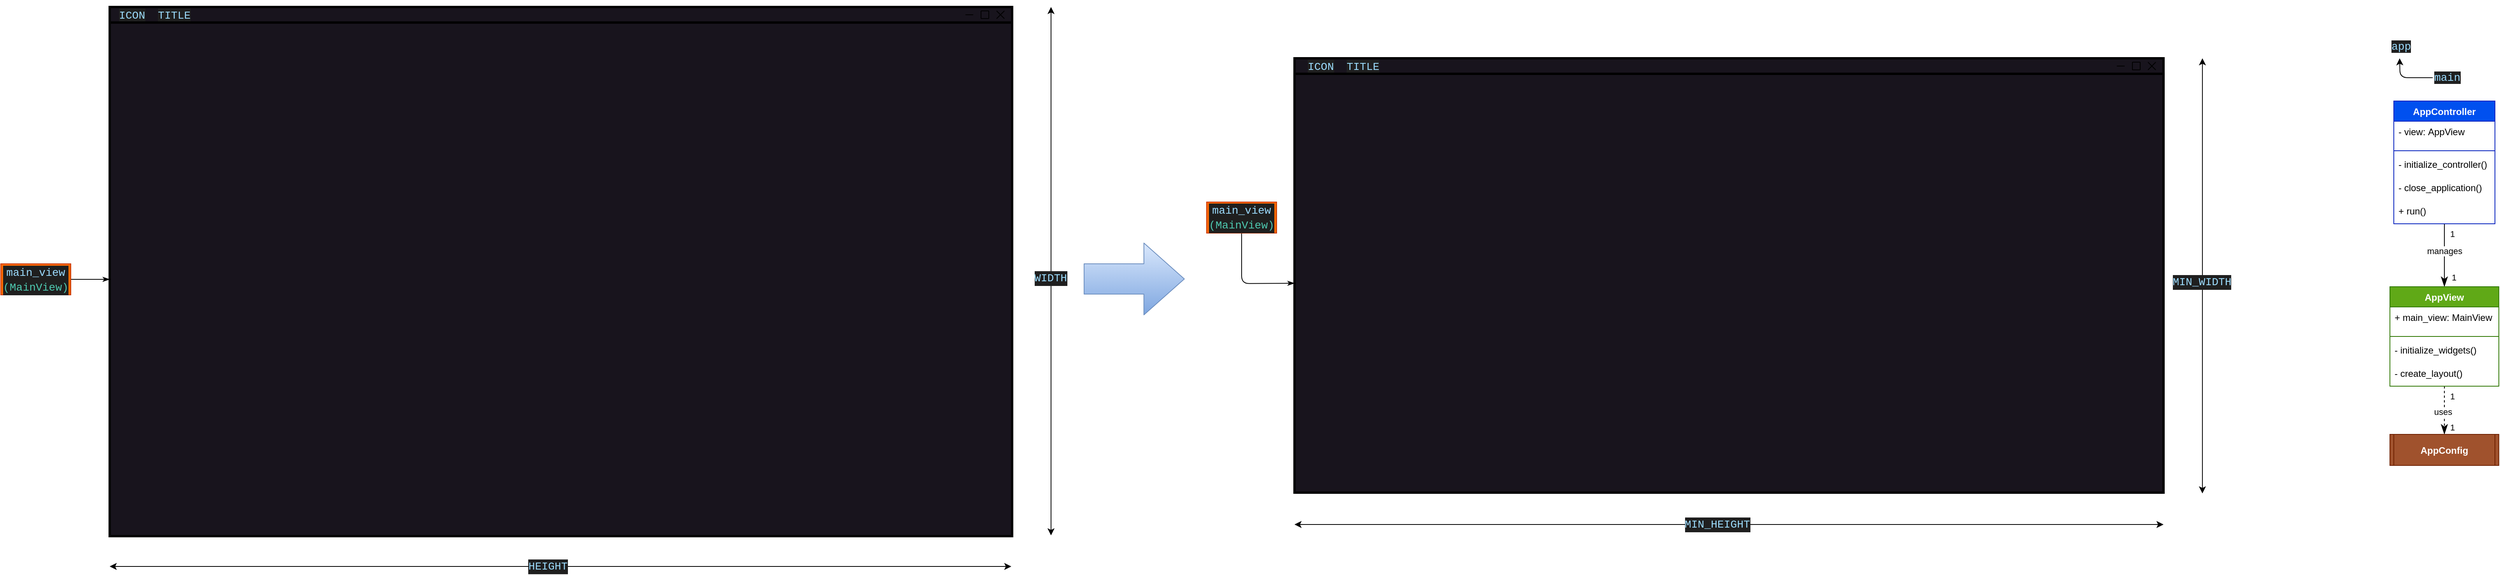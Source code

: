 <mxfile>
    <diagram id="7fKATI9YxWc4WFzTag0X" name="Page-1">
        <mxGraphModel dx="9313" dy="-9293" grid="1" gridSize="10" guides="1" tooltips="1" connect="1" arrows="1" fold="1" page="1" pageScale="1" pageWidth="1169" pageHeight="827" math="0" shadow="0">
            <root>
                <mxCell id="0"/>
                <mxCell id="1" parent="0"/>
                <mxCell id="2" value="" style="rounded=0;whiteSpace=wrap;html=1;fillColor=#18141D;strokeWidth=3;" parent="1" vertex="1">
                    <mxGeometry x="-8021" y="9979" width="1160" height="681" as="geometry"/>
                </mxCell>
                <mxCell id="3" value="" style="endArrow=none;html=1;" parent="1" edge="1">
                    <mxGeometry width="50" height="50" relative="1" as="geometry">
                        <mxPoint x="-6880.98" y="9994" as="sourcePoint"/>
                        <mxPoint x="-6870.98" y="9984" as="targetPoint"/>
                    </mxGeometry>
                </mxCell>
                <mxCell id="4" value="" style="endArrow=none;html=1;" parent="1" edge="1">
                    <mxGeometry width="50" height="50" relative="1" as="geometry">
                        <mxPoint x="-6880.98" y="9984" as="sourcePoint"/>
                        <mxPoint x="-6870.98" y="9994" as="targetPoint"/>
                    </mxGeometry>
                </mxCell>
                <mxCell id="5" value="" style="endArrow=none;html=1;" parent="1" edge="1">
                    <mxGeometry width="50" height="50" relative="1" as="geometry">
                        <mxPoint x="-6921" y="9989" as="sourcePoint"/>
                        <mxPoint x="-6911" y="9989" as="targetPoint"/>
                    </mxGeometry>
                </mxCell>
                <mxCell id="6" value="" style="endArrow=none;html=1;" parent="1" edge="1">
                    <mxGeometry width="50" height="50" relative="1" as="geometry">
                        <mxPoint x="-6901" y="9993.89" as="sourcePoint"/>
                        <mxPoint x="-6891" y="9993.89" as="targetPoint"/>
                    </mxGeometry>
                </mxCell>
                <mxCell id="7" value="" style="endArrow=none;html=1;" parent="1" edge="1">
                    <mxGeometry width="50" height="50" relative="1" as="geometry">
                        <mxPoint x="-6901" y="9984" as="sourcePoint"/>
                        <mxPoint x="-6891" y="9984" as="targetPoint"/>
                    </mxGeometry>
                </mxCell>
                <mxCell id="8" value="" style="endArrow=none;html=1;" parent="1" edge="1">
                    <mxGeometry width="50" height="50" relative="1" as="geometry">
                        <mxPoint x="-6901" y="9984" as="sourcePoint"/>
                        <mxPoint x="-6901" y="9994" as="targetPoint"/>
                    </mxGeometry>
                </mxCell>
                <mxCell id="9" value="" style="endArrow=none;html=1;" parent="1" edge="1">
                    <mxGeometry width="50" height="50" relative="1" as="geometry">
                        <mxPoint x="-6891" y="9994" as="sourcePoint"/>
                        <mxPoint x="-6891" y="9984" as="targetPoint"/>
                    </mxGeometry>
                </mxCell>
                <mxCell id="72" value="" style="endArrow=classic;startArrow=classic;html=1;" parent="1" edge="1">
                    <mxGeometry width="50" height="50" relative="1" as="geometry">
                        <mxPoint x="-8021" y="10699" as="sourcePoint"/>
                        <mxPoint x="-6862.101" y="10699" as="targetPoint"/>
                    </mxGeometry>
                </mxCell>
                <mxCell id="74" value="&lt;div style=&quot;color: rgb(204, 204, 204); background-color: rgb(31, 31, 31); font-family: Consolas, &amp;quot;Courier New&amp;quot;, monospace; font-size: 14px; line-height: 19px;&quot;&gt;&lt;span style=&quot;color: #9cdcfe;&quot;&gt;HEIGHT&lt;/span&gt;&lt;/div&gt;" style="edgeLabel;html=1;align=center;verticalAlign=middle;resizable=0;points=[];" parent="72" vertex="1" connectable="0">
                    <mxGeometry x="-0.027" relative="1" as="geometry">
                        <mxPoint x="-1" as="offset"/>
                    </mxGeometry>
                </mxCell>
                <mxCell id="77" value="&lt;div style=&quot;color: rgb(204, 204, 204); background-color: rgb(31, 31, 31); font-family: Consolas, &amp;quot;Courier New&amp;quot;, monospace; font-weight: normal; font-size: 14px; line-height: 19px;&quot;&gt;&lt;div&gt;&lt;span style=&quot;color: #9cdcfe;&quot;&gt;TITLE&lt;/span&gt;&lt;/div&gt;&lt;/div&gt;" style="text;whiteSpace=wrap;html=1;" parent="1" vertex="1">
                    <mxGeometry x="-7961.02" y="9974" width="40" height="20" as="geometry"/>
                </mxCell>
                <mxCell id="78" value="&lt;div style=&quot;color: rgb(204, 204, 204); background-color: rgb(31, 31, 31); font-family: Consolas, &amp;quot;Courier New&amp;quot;, monospace; font-weight: normal; font-size: 14px; line-height: 19px;&quot;&gt;&lt;div&gt;&lt;span style=&quot;color: #9cdcfe;&quot;&gt;ICON&lt;/span&gt;&lt;/div&gt;&lt;/div&gt;" style="text;whiteSpace=wrap;html=1;" parent="1" vertex="1">
                    <mxGeometry x="-8011.02" y="9974" width="39" height="27" as="geometry"/>
                </mxCell>
                <mxCell id="90" value="" style="endArrow=classic;startArrow=classic;html=1;" parent="1" edge="1">
                    <mxGeometry width="50" height="50" relative="1" as="geometry">
                        <mxPoint x="-6811.02" y="10659" as="sourcePoint"/>
                        <mxPoint x="-6811.02" y="9979" as="targetPoint"/>
                    </mxGeometry>
                </mxCell>
                <mxCell id="91" value="&lt;div style=&quot;color: rgb(204, 204, 204); background-color: rgb(31, 31, 31); font-family: Consolas, &amp;quot;Courier New&amp;quot;, monospace; font-size: 14px; line-height: 19px;&quot;&gt;&lt;span style=&quot;color: #9cdcfe;&quot;&gt;WIDTH&lt;/span&gt;&lt;/div&gt;" style="edgeLabel;html=1;align=center;verticalAlign=middle;resizable=0;points=[];" parent="90" vertex="1" connectable="0">
                    <mxGeometry x="-0.027" relative="1" as="geometry">
                        <mxPoint x="-1" as="offset"/>
                    </mxGeometry>
                </mxCell>
                <mxCell id="94" value="" style="shape=flexArrow;endArrow=classic;html=1;fontSize=999;endWidth=52.381;endSize=17.01;fillColor=#dae8fc;strokeColor=#6c8ebf;gradientColor=#7ea6e0;width=39.048;" parent="1" edge="1">
                    <mxGeometry width="50" height="50" relative="1" as="geometry">
                        <mxPoint x="-6769.02" y="10329" as="sourcePoint"/>
                        <mxPoint x="-6639.13" y="10329" as="targetPoint"/>
                    </mxGeometry>
                </mxCell>
                <mxCell id="95" value="" style="rounded=0;whiteSpace=wrap;html=1;fillColor=#18141D;strokeWidth=3;" parent="1" vertex="1">
                    <mxGeometry x="-8021" y="9999" width="1160" height="661" as="geometry"/>
                </mxCell>
                <mxCell id="96" style="edgeStyle=none;html=1;entryX=0;entryY=0.5;entryDx=0;entryDy=0;startArrow=none;startFill=0;endArrow=classicThin;endFill=1;" parent="1" source="97" target="95" edge="1">
                    <mxGeometry relative="1" as="geometry"/>
                </mxCell>
                <mxCell id="97" value="&lt;div style=&quot;color: rgb(204, 204, 204); background-color: rgb(31, 31, 31); font-family: Consolas, &amp;quot;Courier New&amp;quot;, monospace; font-size: 14px; line-height: 19px;&quot;&gt;&lt;/div&gt;&lt;div style=&quot;color: rgb(204, 204, 204); background-color: rgb(31, 31, 31); font-family: Consolas, &amp;quot;Courier New&amp;quot;, monospace; font-size: 14px; line-height: 19px;&quot;&gt;&lt;span style=&quot;color: #9cdcfe;&quot;&gt;main_view&lt;/span&gt;&lt;/div&gt;&lt;div style=&quot;color: rgb(204, 204, 204); background-color: rgb(31, 31, 31); font-family: Consolas, &amp;quot;Courier New&amp;quot;, monospace; font-size: 14px; line-height: 19px;&quot;&gt;&lt;span style=&quot;color: #4ec9b0;&quot;&gt;(MainView)&lt;/span&gt;&lt;/div&gt;" style="text;html=1;strokeColor=#C73500;fillColor=#fa6800;align=center;verticalAlign=middle;whiteSpace=wrap;rounded=0;fontColor=#000000;" parent="1" vertex="1">
                    <mxGeometry x="-8161" y="10309.5" width="90" height="40" as="geometry"/>
                </mxCell>
                <mxCell id="111" value="" style="rounded=0;whiteSpace=wrap;html=1;fillColor=#18141D;strokeWidth=3;" parent="1" vertex="1">
                    <mxGeometry x="-6498.02" y="10045" width="1117" height="559" as="geometry"/>
                </mxCell>
                <mxCell id="112" value="" style="endArrow=none;html=1;" parent="1" edge="1">
                    <mxGeometry width="50" height="50" relative="1" as="geometry">
                        <mxPoint x="-5401" y="10060" as="sourcePoint"/>
                        <mxPoint x="-5391" y="10050" as="targetPoint"/>
                    </mxGeometry>
                </mxCell>
                <mxCell id="113" value="" style="endArrow=none;html=1;" parent="1" edge="1">
                    <mxGeometry width="50" height="50" relative="1" as="geometry">
                        <mxPoint x="-5401" y="10050" as="sourcePoint"/>
                        <mxPoint x="-5391" y="10060" as="targetPoint"/>
                    </mxGeometry>
                </mxCell>
                <mxCell id="114" value="" style="endArrow=none;html=1;" parent="1" edge="1">
                    <mxGeometry width="50" height="50" relative="1" as="geometry">
                        <mxPoint x="-5441.02" y="10055" as="sourcePoint"/>
                        <mxPoint x="-5431.02" y="10055" as="targetPoint"/>
                    </mxGeometry>
                </mxCell>
                <mxCell id="115" value="" style="endArrow=none;html=1;" parent="1" edge="1">
                    <mxGeometry width="50" height="50" relative="1" as="geometry">
                        <mxPoint x="-5421.02" y="10059.89" as="sourcePoint"/>
                        <mxPoint x="-5411.02" y="10059.89" as="targetPoint"/>
                    </mxGeometry>
                </mxCell>
                <mxCell id="116" value="" style="endArrow=none;html=1;" parent="1" edge="1">
                    <mxGeometry width="50" height="50" relative="1" as="geometry">
                        <mxPoint x="-5421.02" y="10050" as="sourcePoint"/>
                        <mxPoint x="-5411.02" y="10050" as="targetPoint"/>
                    </mxGeometry>
                </mxCell>
                <mxCell id="117" value="" style="endArrow=none;html=1;" parent="1" edge="1">
                    <mxGeometry width="50" height="50" relative="1" as="geometry">
                        <mxPoint x="-5421.02" y="10050" as="sourcePoint"/>
                        <mxPoint x="-5421.02" y="10060" as="targetPoint"/>
                    </mxGeometry>
                </mxCell>
                <mxCell id="118" value="" style="endArrow=none;html=1;" parent="1" edge="1">
                    <mxGeometry width="50" height="50" relative="1" as="geometry">
                        <mxPoint x="-5411.02" y="10060" as="sourcePoint"/>
                        <mxPoint x="-5411.02" y="10050" as="targetPoint"/>
                    </mxGeometry>
                </mxCell>
                <mxCell id="119" value="&lt;div style=&quot;color: rgb(204, 204, 204); background-color: rgb(31, 31, 31); font-family: Consolas, &amp;quot;Courier New&amp;quot;, monospace; font-weight: normal; font-size: 14px; line-height: 19px;&quot;&gt;&lt;div&gt;&lt;span style=&quot;color: #9cdcfe;&quot;&gt;TITLE&lt;/span&gt;&lt;/div&gt;&lt;/div&gt;" style="text;whiteSpace=wrap;html=1;" parent="1" vertex="1">
                    <mxGeometry x="-6433.04" y="10040" width="40" height="20" as="geometry"/>
                </mxCell>
                <mxCell id="120" value="&lt;div style=&quot;color: rgb(204, 204, 204); background-color: rgb(31, 31, 31); font-family: Consolas, &amp;quot;Courier New&amp;quot;, monospace; font-weight: normal; font-size: 14px; line-height: 19px;&quot;&gt;&lt;div&gt;&lt;span style=&quot;color: #9cdcfe;&quot;&gt;ICON&lt;/span&gt;&lt;/div&gt;&lt;/div&gt;" style="text;whiteSpace=wrap;html=1;" parent="1" vertex="1">
                    <mxGeometry x="-6483.04" y="10040" width="39" height="27" as="geometry"/>
                </mxCell>
                <mxCell id="121" value="" style="rounded=0;whiteSpace=wrap;html=1;fillColor=#18141D;strokeWidth=3;" parent="1" vertex="1">
                    <mxGeometry x="-6498.02" y="10065" width="1117" height="539" as="geometry"/>
                </mxCell>
                <mxCell id="122" style="edgeStyle=none;html=1;entryX=0;entryY=0.5;entryDx=0;entryDy=0;startArrow=none;startFill=0;endArrow=classicThin;endFill=1;" parent="1" source="123" target="121" edge="1">
                    <mxGeometry relative="1" as="geometry">
                        <Array as="points">
                            <mxPoint x="-6566.02" y="10335"/>
                        </Array>
                    </mxGeometry>
                </mxCell>
                <mxCell id="123" value="&lt;div style=&quot;color: rgb(204, 204, 204); background-color: rgb(31, 31, 31); font-family: Consolas, &amp;quot;Courier New&amp;quot;, monospace; font-size: 14px; line-height: 19px;&quot;&gt;&lt;/div&gt;&lt;div style=&quot;color: rgb(204, 204, 204); background-color: rgb(31, 31, 31); font-family: Consolas, &amp;quot;Courier New&amp;quot;, monospace; font-size: 14px; line-height: 19px;&quot;&gt;&lt;span style=&quot;color: #9cdcfe;&quot;&gt;main_view&lt;/span&gt;&lt;/div&gt;&lt;div style=&quot;color: rgb(204, 204, 204); background-color: rgb(31, 31, 31); font-family: Consolas, &amp;quot;Courier New&amp;quot;, monospace; font-size: 14px; line-height: 19px;&quot;&gt;&lt;span style=&quot;color: #4ec9b0;&quot;&gt;(MainView)&lt;/span&gt;&lt;/div&gt;" style="text;html=1;strokeColor=#C73500;fillColor=#fa6800;align=center;verticalAlign=middle;whiteSpace=wrap;rounded=0;fontColor=#000000;" parent="1" vertex="1">
                    <mxGeometry x="-6611.02" y="10230" width="90" height="40" as="geometry"/>
                </mxCell>
                <mxCell id="124" value="" style="endArrow=classic;startArrow=classic;html=1;" parent="1" edge="1">
                    <mxGeometry width="50" height="50" relative="1" as="geometry">
                        <mxPoint x="-5331.02" y="10605" as="sourcePoint"/>
                        <mxPoint x="-5331.02" y="10045" as="targetPoint"/>
                    </mxGeometry>
                </mxCell>
                <mxCell id="125" value="&lt;div style=&quot;color: rgb(204, 204, 204); background-color: rgb(31, 31, 31); font-family: Consolas, &amp;quot;Courier New&amp;quot;, monospace; font-size: 14px; line-height: 19px;&quot;&gt;&lt;div style=&quot;line-height: 19px;&quot;&gt;&lt;span style=&quot;color: #9cdcfe;&quot;&gt;MIN_WIDTH&lt;/span&gt;&lt;/div&gt;&lt;/div&gt;" style="edgeLabel;html=1;align=center;verticalAlign=middle;resizable=0;points=[];" parent="124" vertex="1" connectable="0">
                    <mxGeometry x="-0.027" relative="1" as="geometry">
                        <mxPoint x="-1" as="offset"/>
                    </mxGeometry>
                </mxCell>
                <mxCell id="126" value="" style="endArrow=classic;startArrow=classic;html=1;" parent="1" edge="1">
                    <mxGeometry width="50" height="50" relative="1" as="geometry">
                        <mxPoint x="-6498.02" y="10645" as="sourcePoint"/>
                        <mxPoint x="-5381.02" y="10645" as="targetPoint"/>
                    </mxGeometry>
                </mxCell>
                <mxCell id="127" value="&lt;div style=&quot;color: rgb(204, 204, 204); background-color: rgb(31, 31, 31); font-family: Consolas, &amp;quot;Courier New&amp;quot;, monospace; font-size: 14px; line-height: 19px;&quot;&gt;&lt;div style=&quot;line-height: 19px;&quot;&gt;&lt;span style=&quot;color: #9cdcfe;&quot;&gt;MIN_HEIGHT&lt;/span&gt;&lt;/div&gt;&lt;/div&gt;" style="edgeLabel;html=1;align=center;verticalAlign=middle;resizable=0;points=[];" parent="126" vertex="1" connectable="0">
                    <mxGeometry x="-0.027" relative="1" as="geometry">
                        <mxPoint x="-1" as="offset"/>
                    </mxGeometry>
                </mxCell>
                <mxCell id="129" value="&lt;span style=&quot;color: rgb(156, 220, 254); font-family: Consolas, &amp;quot;Courier New&amp;quot;, monospace; font-size: 14px; font-style: normal; font-variant-ligatures: normal; font-variant-caps: normal; font-weight: 400; letter-spacing: normal; orphans: 2; text-align: center; text-indent: 0px; text-transform: none; widows: 2; word-spacing: 0px; -webkit-text-stroke-width: 0px; background-color: rgb(31, 31, 31); text-decoration-thickness: initial; text-decoration-style: initial; text-decoration-color: initial; float: none; display: inline !important;&quot;&gt;app&lt;/span&gt;" style="text;whiteSpace=wrap;html=1;" parent="1" vertex="1">
                    <mxGeometry x="-5090" y="10015" width="25" height="30" as="geometry"/>
                </mxCell>
                <mxCell id="132" style="edgeStyle=none;html=1;entryX=0.5;entryY=1;entryDx=0;entryDy=0;" parent="1" source="130" target="129" edge="1">
                    <mxGeometry relative="1" as="geometry">
                        <Array as="points">
                            <mxPoint x="-5077" y="10070"/>
                        </Array>
                    </mxGeometry>
                </mxCell>
                <mxCell id="130" value="&lt;span style=&quot;color: rgb(156, 220, 254); font-family: Consolas, &amp;quot;Courier New&amp;quot;, monospace; font-size: 14px; font-style: normal; font-variant-ligatures: normal; font-variant-caps: normal; font-weight: 400; letter-spacing: normal; orphans: 2; text-align: center; text-indent: 0px; text-transform: none; widows: 2; word-spacing: 0px; -webkit-text-stroke-width: 0px; background-color: rgb(31, 31, 31); text-decoration-thickness: initial; text-decoration-style: initial; text-decoration-color: initial; float: none; display: inline !important;&quot;&gt;main&lt;/span&gt;" style="text;whiteSpace=wrap;html=1;" parent="1" vertex="1">
                    <mxGeometry x="-5035" y="10055" width="35" height="30" as="geometry"/>
                </mxCell>
                <mxCell id="182" style="edgeStyle=none;html=1;endArrow=classicThin;endFill=1;endSize=10;" parent="1" source="133" target="139" edge="1">
                    <mxGeometry relative="1" as="geometry"/>
                </mxCell>
                <mxCell id="185" value="manages" style="edgeLabel;html=1;align=center;verticalAlign=middle;resizable=0;points=[];" parent="182" vertex="1" connectable="0">
                    <mxGeometry x="-0.419" relative="1" as="geometry">
                        <mxPoint y="11" as="offset"/>
                    </mxGeometry>
                </mxCell>
                <mxCell id="186" value="1" style="edgeLabel;html=1;align=center;verticalAlign=middle;resizable=0;points=[];" parent="182" vertex="1" connectable="0">
                    <mxGeometry x="0.484" y="1" relative="1" as="geometry">
                        <mxPoint x="11" y="9" as="offset"/>
                    </mxGeometry>
                </mxCell>
                <mxCell id="187" value="1" style="edgeLabel;html=1;align=center;verticalAlign=middle;resizable=0;points=[];" parent="182" vertex="1" connectable="0">
                    <mxGeometry x="-0.677" y="1" relative="1" as="geometry">
                        <mxPoint x="9" as="offset"/>
                    </mxGeometry>
                </mxCell>
                <mxCell id="133" value="AppController" style="swimlane;fontStyle=1;align=center;verticalAlign=top;childLayout=stackLayout;horizontal=1;startSize=26;horizontalStack=0;resizeParent=1;resizeParentMax=0;resizeLast=0;collapsible=1;marginBottom=0;rounded=0;fillColor=#0050ef;fontColor=#ffffff;strokeColor=#001DBC;" parent="1" vertex="1">
                    <mxGeometry x="-5085" y="10100" width="130" height="158" as="geometry"/>
                </mxCell>
                <mxCell id="134" value="- view: AppView" style="text;strokeColor=none;fillColor=none;align=left;verticalAlign=top;spacingLeft=4;spacingRight=4;overflow=hidden;rotatable=0;points=[[0,0.5],[1,0.5]];portConstraint=eastwest;rounded=0;" parent="133" vertex="1">
                    <mxGeometry y="26" width="130" height="34" as="geometry"/>
                </mxCell>
                <mxCell id="135" value="" style="line;strokeWidth=1;fillColor=none;align=left;verticalAlign=middle;spacingTop=-1;spacingLeft=3;spacingRight=3;rotatable=0;labelPosition=right;points=[];portConstraint=eastwest;strokeColor=inherit;rounded=0;" parent="133" vertex="1">
                    <mxGeometry y="60" width="130" height="8" as="geometry"/>
                </mxCell>
                <mxCell id="136" value="- initialize_controller()" style="text;strokeColor=none;fillColor=none;align=left;verticalAlign=top;spacingLeft=4;spacingRight=4;overflow=hidden;rotatable=0;points=[[0,0.5],[1,0.5]];portConstraint=eastwest;rounded=0;" parent="133" vertex="1">
                    <mxGeometry y="68" width="130" height="30" as="geometry"/>
                </mxCell>
                <mxCell id="138" value="- close_application()" style="text;strokeColor=none;fillColor=none;align=left;verticalAlign=top;spacingLeft=4;spacingRight=4;overflow=hidden;rotatable=0;points=[[0,0.5],[1,0.5]];portConstraint=eastwest;rounded=0;" parent="133" vertex="1">
                    <mxGeometry y="98" width="130" height="30" as="geometry"/>
                </mxCell>
                <mxCell id="190" value="+ run()" style="text;strokeColor=none;fillColor=none;align=left;verticalAlign=top;spacingLeft=4;spacingRight=4;overflow=hidden;rotatable=0;points=[[0,0.5],[1,0.5]];portConstraint=eastwest;rounded=0;" parent="133" vertex="1">
                    <mxGeometry y="128" width="130" height="30" as="geometry"/>
                </mxCell>
                <mxCell id="183" style="edgeStyle=none;html=1;dashed=1;endArrow=classicThin;endFill=1;endSize=10;" parent="1" source="139" target="150" edge="1">
                    <mxGeometry relative="1" as="geometry">
                        <mxPoint x="-5235" y="10067" as="targetPoint"/>
                    </mxGeometry>
                </mxCell>
                <mxCell id="184" value="uses" style="edgeLabel;html=1;align=center;verticalAlign=middle;resizable=0;points=[];" parent="183" vertex="1" connectable="0">
                    <mxGeometry x="0.315" y="-1" relative="1" as="geometry">
                        <mxPoint x="-1" y="-8" as="offset"/>
                    </mxGeometry>
                </mxCell>
                <mxCell id="188" value="1" style="edgeLabel;html=1;align=center;verticalAlign=middle;resizable=0;points=[];" parent="183" vertex="1" connectable="0">
                    <mxGeometry x="0.702" y="2" relative="1" as="geometry">
                        <mxPoint x="8" as="offset"/>
                    </mxGeometry>
                </mxCell>
                <mxCell id="189" value="1" style="edgeLabel;html=1;align=center;verticalAlign=middle;resizable=0;points=[];" parent="183" vertex="1" connectable="0">
                    <mxGeometry x="-0.821" relative="1" as="geometry">
                        <mxPoint x="10" y="7" as="offset"/>
                    </mxGeometry>
                </mxCell>
                <mxCell id="139" value="AppView" style="swimlane;fontStyle=1;align=center;verticalAlign=top;childLayout=stackLayout;horizontal=1;startSize=26;horizontalStack=0;resizeParent=1;resizeParentMax=0;resizeLast=0;collapsible=1;marginBottom=0;rounded=0;fillColor=#60a917;fontColor=#ffffff;strokeColor=#2D7600;" parent="1" vertex="1">
                    <mxGeometry x="-5090" y="10339" width="140" height="128" as="geometry"/>
                </mxCell>
                <mxCell id="140" value="+ main_view: MainView" style="text;strokeColor=none;fillColor=none;align=left;verticalAlign=top;spacingLeft=4;spacingRight=4;overflow=hidden;rotatable=0;points=[[0,0.5],[1,0.5]];portConstraint=eastwest;rounded=0;" parent="139" vertex="1">
                    <mxGeometry y="26" width="140" height="34" as="geometry"/>
                </mxCell>
                <mxCell id="141" value="" style="line;strokeWidth=1;fillColor=none;align=left;verticalAlign=middle;spacingTop=-1;spacingLeft=3;spacingRight=3;rotatable=0;labelPosition=right;points=[];portConstraint=eastwest;strokeColor=inherit;rounded=0;" parent="139" vertex="1">
                    <mxGeometry y="60" width="140" height="8" as="geometry"/>
                </mxCell>
                <mxCell id="142" value="- initialize_widgets()" style="text;strokeColor=none;fillColor=none;align=left;verticalAlign=top;spacingLeft=4;spacingRight=4;overflow=hidden;rotatable=0;points=[[0,0.5],[1,0.5]];portConstraint=eastwest;rounded=0;" parent="139" vertex="1">
                    <mxGeometry y="68" width="140" height="30" as="geometry"/>
                </mxCell>
                <mxCell id="143" value="- create_layout()" style="text;strokeColor=none;fillColor=none;align=left;verticalAlign=top;spacingLeft=4;spacingRight=4;overflow=hidden;rotatable=0;points=[[0,0.5],[1,0.5]];portConstraint=eastwest;rounded=0;" parent="139" vertex="1">
                    <mxGeometry y="98" width="140" height="30" as="geometry"/>
                </mxCell>
                <mxCell id="150" value="AppConfig" style="shape=process2;fixedSize=1;size=5;fontStyle=1;fillColor=#a0522d;fontColor=#ffffff;strokeColor=#6D1F00;" parent="1" vertex="1">
                    <mxGeometry x="-5090" y="10529" width="140" height="40" as="geometry"/>
                </mxCell>
            </root>
        </mxGraphModel>
    </diagram>
</mxfile>